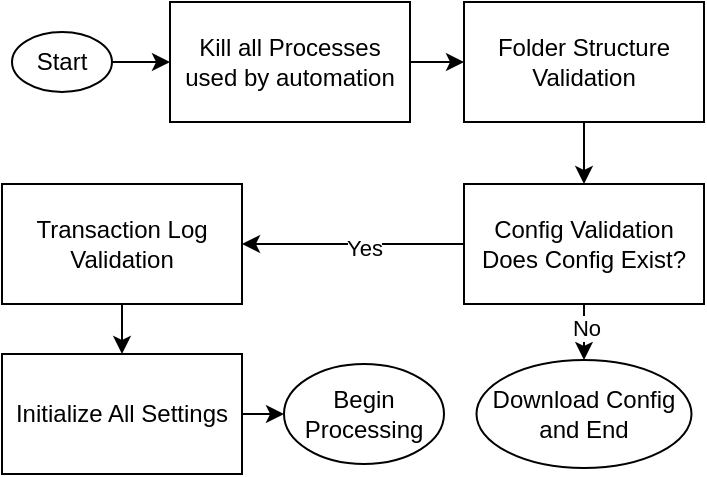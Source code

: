 <mxfile version="24.0.7" type="device">
  <diagram name="Page-1" id="0TSQYhWZiU3ZCPUQ66B-">
    <mxGraphModel dx="1042" dy="577" grid="1" gridSize="10" guides="1" tooltips="1" connect="1" arrows="1" fold="1" page="1" pageScale="1" pageWidth="850" pageHeight="1100" math="0" shadow="0">
      <root>
        <mxCell id="0" />
        <mxCell id="1" parent="0" />
        <mxCell id="XiQB5Cmx3jU94zcXoP7L-9" style="edgeStyle=orthogonalEdgeStyle;rounded=0;orthogonalLoop=1;jettySize=auto;html=1;exitX=1;exitY=0.5;exitDx=0;exitDy=0;entryX=0;entryY=0.5;entryDx=0;entryDy=0;" parent="1" source="BjvIwWfCL7ftc54---Ka-8" target="XiQB5Cmx3jU94zcXoP7L-4" edge="1">
          <mxGeometry relative="1" as="geometry" />
        </mxCell>
        <mxCell id="BjvIwWfCL7ftc54---Ka-8" value="Start" style="ellipse;whiteSpace=wrap;html=1;" parent="1" vertex="1">
          <mxGeometry x="25" y="24" width="50" height="30" as="geometry" />
        </mxCell>
        <mxCell id="BjvIwWfCL7ftc54---Ka-19" value="Begin Processing" style="ellipse;whiteSpace=wrap;html=1;" parent="1" vertex="1">
          <mxGeometry x="161" y="190" width="80" height="50" as="geometry" />
        </mxCell>
        <mxCell id="XiQB5Cmx3jU94zcXoP7L-1" value="Download Config and End" style="ellipse;whiteSpace=wrap;html=1;" parent="1" vertex="1">
          <mxGeometry x="257.25" y="188" width="107.5" height="54" as="geometry" />
        </mxCell>
        <mxCell id="XiQB5Cmx3jU94zcXoP7L-10" style="edgeStyle=orthogonalEdgeStyle;rounded=0;orthogonalLoop=1;jettySize=auto;html=1;exitX=1;exitY=0.5;exitDx=0;exitDy=0;entryX=0;entryY=0.5;entryDx=0;entryDy=0;" parent="1" source="XiQB5Cmx3jU94zcXoP7L-4" target="XiQB5Cmx3jU94zcXoP7L-5" edge="1">
          <mxGeometry relative="1" as="geometry" />
        </mxCell>
        <mxCell id="XiQB5Cmx3jU94zcXoP7L-4" value="Kill all Processes used by automation" style="rounded=0;whiteSpace=wrap;html=1;" parent="1" vertex="1">
          <mxGeometry x="104" y="9" width="120" height="60" as="geometry" />
        </mxCell>
        <mxCell id="XiQB5Cmx3jU94zcXoP7L-11" style="edgeStyle=orthogonalEdgeStyle;rounded=0;orthogonalLoop=1;jettySize=auto;html=1;exitX=0.5;exitY=1;exitDx=0;exitDy=0;entryX=0.5;entryY=0;entryDx=0;entryDy=0;" parent="1" source="XiQB5Cmx3jU94zcXoP7L-5" target="XiQB5Cmx3jU94zcXoP7L-6" edge="1">
          <mxGeometry relative="1" as="geometry" />
        </mxCell>
        <mxCell id="XiQB5Cmx3jU94zcXoP7L-5" value="Folder Structure Validation" style="rounded=0;whiteSpace=wrap;html=1;" parent="1" vertex="1">
          <mxGeometry x="251" y="9" width="120" height="60" as="geometry" />
        </mxCell>
        <mxCell id="XiQB5Cmx3jU94zcXoP7L-16" style="edgeStyle=orthogonalEdgeStyle;rounded=0;orthogonalLoop=1;jettySize=auto;html=1;exitX=0.5;exitY=1;exitDx=0;exitDy=0;entryX=0.5;entryY=0;entryDx=0;entryDy=0;" parent="1" source="XiQB5Cmx3jU94zcXoP7L-6" target="XiQB5Cmx3jU94zcXoP7L-1" edge="1">
          <mxGeometry relative="1" as="geometry" />
        </mxCell>
        <mxCell id="_Z1EjYV3M92G-8-3gBuS-2" value="No" style="edgeLabel;html=1;align=center;verticalAlign=middle;resizable=0;points=[];" vertex="1" connectable="0" parent="XiQB5Cmx3jU94zcXoP7L-16">
          <mxGeometry x="-0.171" y="1" relative="1" as="geometry">
            <mxPoint as="offset" />
          </mxGeometry>
        </mxCell>
        <mxCell id="XiQB5Cmx3jU94zcXoP7L-17" value="" style="edgeStyle=orthogonalEdgeStyle;rounded=0;orthogonalLoop=1;jettySize=auto;html=1;" parent="1" source="XiQB5Cmx3jU94zcXoP7L-6" target="XiQB5Cmx3jU94zcXoP7L-7" edge="1">
          <mxGeometry relative="1" as="geometry" />
        </mxCell>
        <mxCell id="_Z1EjYV3M92G-8-3gBuS-1" value="Yes" style="edgeLabel;html=1;align=center;verticalAlign=middle;resizable=0;points=[];" vertex="1" connectable="0" parent="XiQB5Cmx3jU94zcXoP7L-17">
          <mxGeometry x="-0.096" y="2" relative="1" as="geometry">
            <mxPoint as="offset" />
          </mxGeometry>
        </mxCell>
        <mxCell id="XiQB5Cmx3jU94zcXoP7L-6" value="Config Validation&lt;div&gt;Does Config Exist?&lt;/div&gt;" style="rounded=0;whiteSpace=wrap;html=1;" parent="1" vertex="1">
          <mxGeometry x="251" y="100" width="120" height="60" as="geometry" />
        </mxCell>
        <mxCell id="XiQB5Cmx3jU94zcXoP7L-20" style="edgeStyle=orthogonalEdgeStyle;rounded=0;orthogonalLoop=1;jettySize=auto;html=1;exitX=0.5;exitY=1;exitDx=0;exitDy=0;entryX=0.5;entryY=0;entryDx=0;entryDy=0;" parent="1" source="XiQB5Cmx3jU94zcXoP7L-7" target="XiQB5Cmx3jU94zcXoP7L-8" edge="1">
          <mxGeometry relative="1" as="geometry" />
        </mxCell>
        <mxCell id="XiQB5Cmx3jU94zcXoP7L-7" value="Transaction Log Validation" style="rounded=0;whiteSpace=wrap;html=1;" parent="1" vertex="1">
          <mxGeometry x="20" y="100" width="120" height="60" as="geometry" />
        </mxCell>
        <mxCell id="XiQB5Cmx3jU94zcXoP7L-21" style="edgeStyle=orthogonalEdgeStyle;rounded=0;orthogonalLoop=1;jettySize=auto;html=1;exitX=1;exitY=0.5;exitDx=0;exitDy=0;entryX=0;entryY=0.5;entryDx=0;entryDy=0;" parent="1" source="XiQB5Cmx3jU94zcXoP7L-8" target="BjvIwWfCL7ftc54---Ka-19" edge="1">
          <mxGeometry relative="1" as="geometry" />
        </mxCell>
        <mxCell id="XiQB5Cmx3jU94zcXoP7L-8" value="Initialize All Settings" style="rounded=0;whiteSpace=wrap;html=1;" parent="1" vertex="1">
          <mxGeometry x="20" y="185" width="120" height="60" as="geometry" />
        </mxCell>
      </root>
    </mxGraphModel>
  </diagram>
</mxfile>
